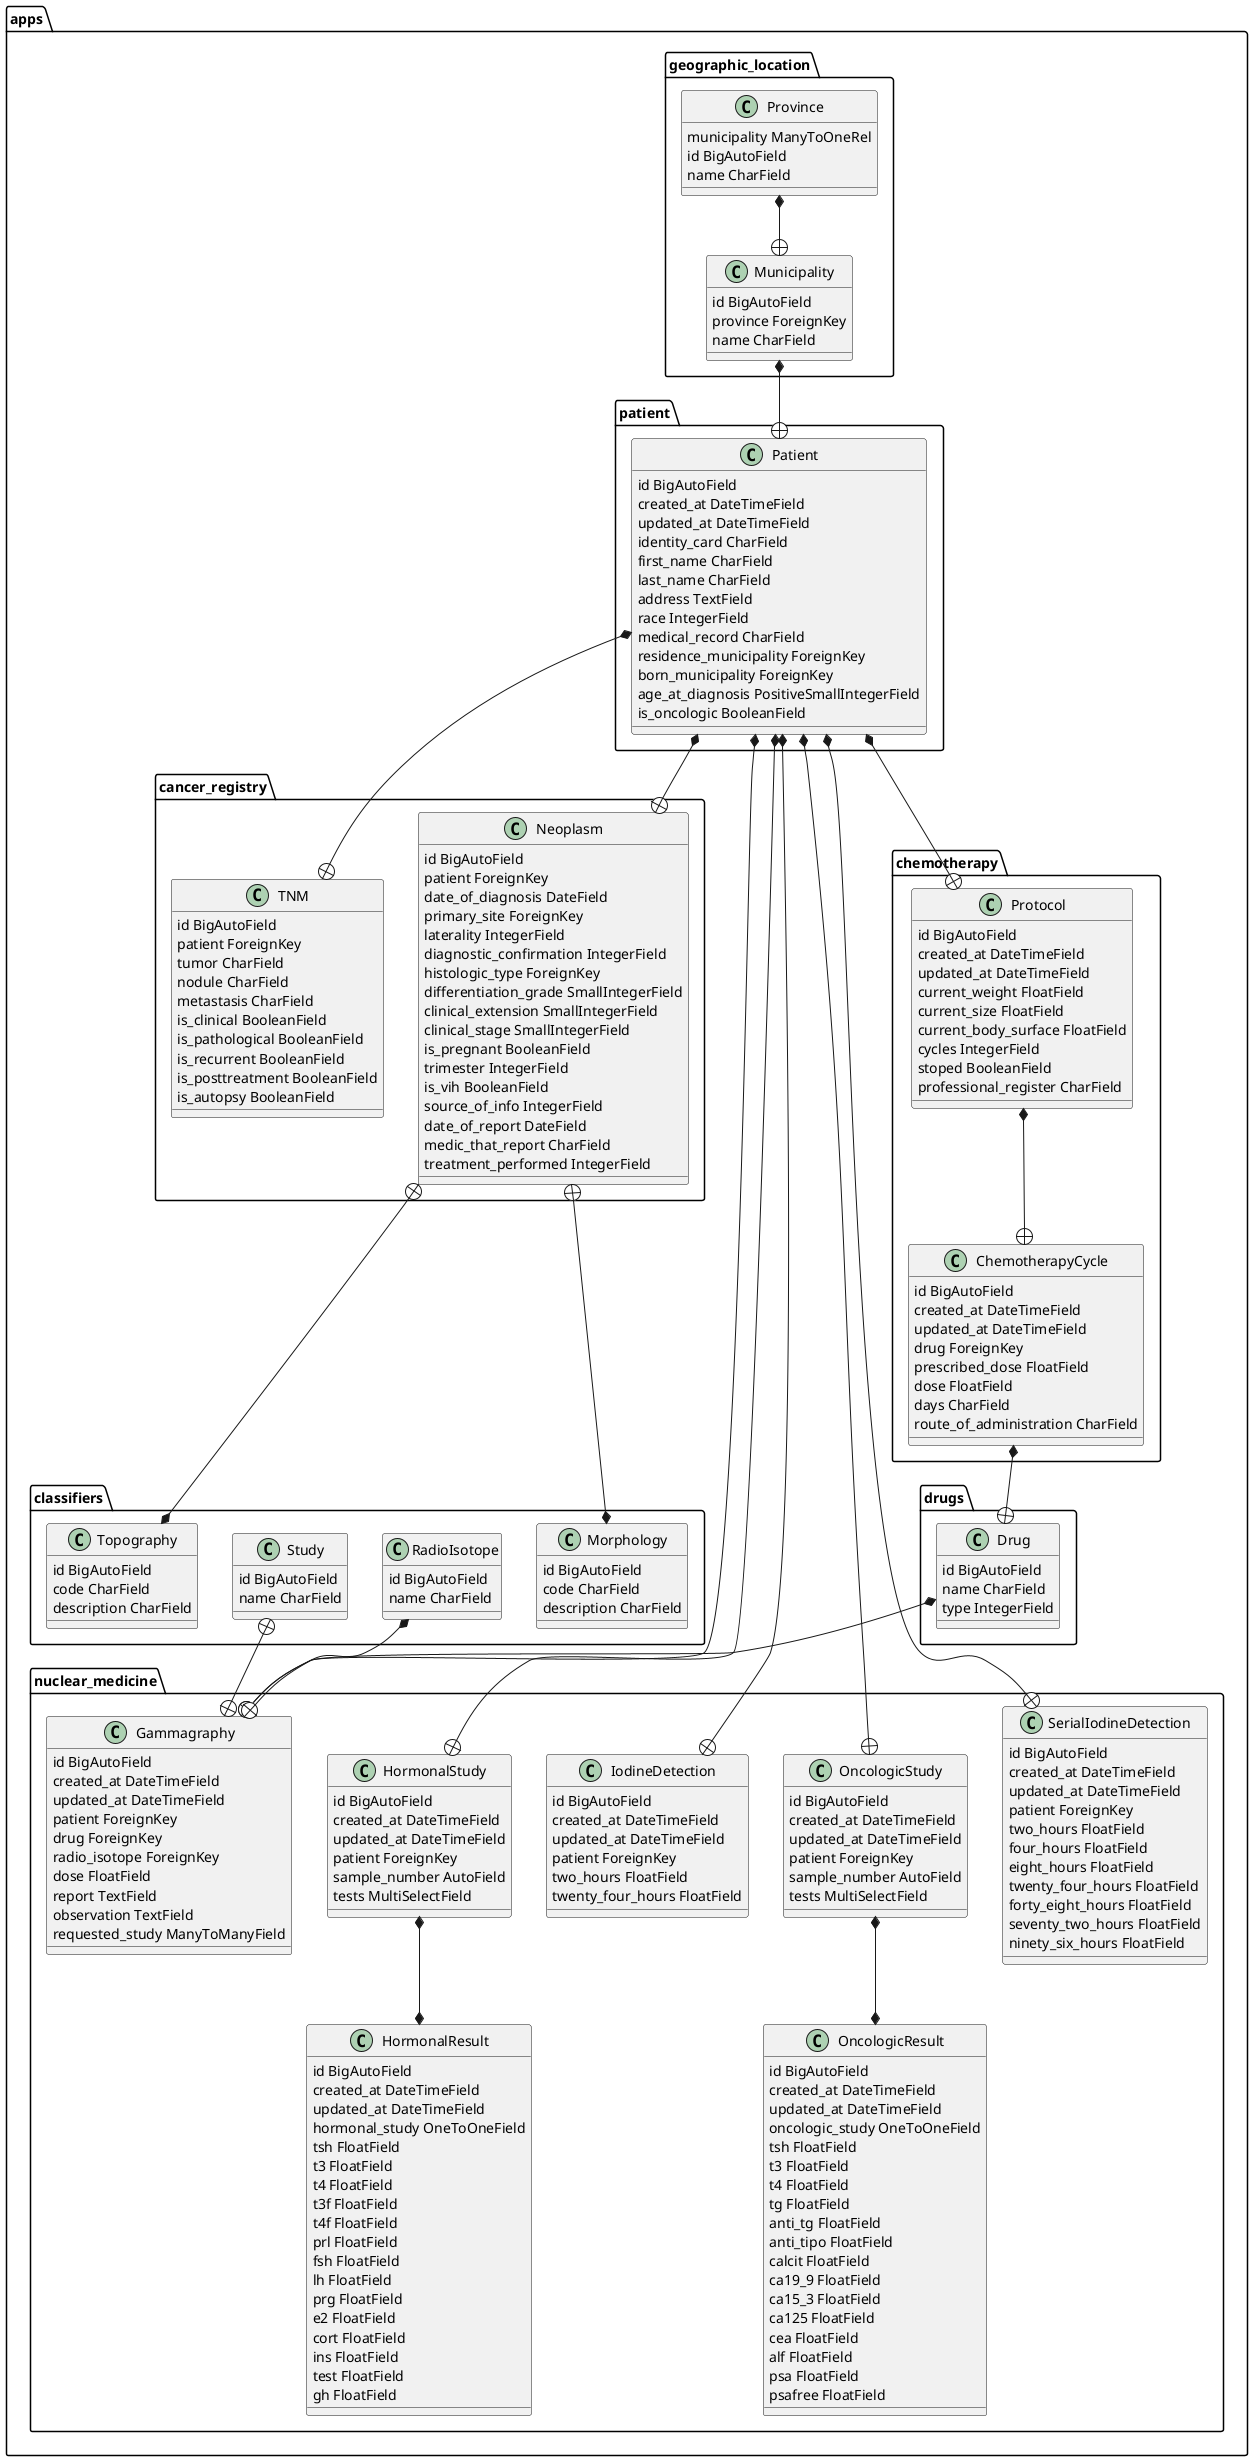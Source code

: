 @startuml
package "apps.drugs" {
 class Drug {
 id BigAutoField
 name CharField
 type IntegerField
 }
 }
 package "apps.classifiers" {
 class Morphology {
 id BigAutoField
 code CharField
 description CharField
 }
 class RadioIsotope {
 id BigAutoField
 name CharField
 }
 class Study {
 id BigAutoField
 name CharField
 }
 class Topography {
 id BigAutoField
 code CharField
 description CharField
 }
 }
 package "apps.geographic_location" {
 class Municipality {
 id BigAutoField
 province ForeignKey
 name CharField
 }
 class Province {
 municipality ManyToOneRel
 id BigAutoField
 name CharField
 }
 }
 package "apps.patient" {
 class Patient {
 id BigAutoField
 created_at DateTimeField
 updated_at DateTimeField
 identity_card CharField
 first_name CharField
 last_name CharField
 address TextField
 race IntegerField
 medical_record CharField
 residence_municipality ForeignKey
 born_municipality ForeignKey
 age_at_diagnosis PositiveSmallIntegerField
 is_oncologic BooleanField
 }
 }
 package "apps.cancer_registry" {
 class Neoplasm {
 id BigAutoField
 patient ForeignKey
 date_of_diagnosis DateField
 primary_site ForeignKey
 laterality IntegerField
 diagnostic_confirmation IntegerField
 histologic_type ForeignKey
 differentiation_grade SmallIntegerField
 clinical_extension SmallIntegerField
 clinical_stage SmallIntegerField
 is_pregnant BooleanField
 trimester IntegerField
 is_vih BooleanField
 source_of_info IntegerField
 date_of_report DateField
 medic_that_report CharField
 treatment_performed IntegerField
 }
 class TNM {
 id BigAutoField
 patient ForeignKey
 tumor CharField
 nodule CharField
 metastasis CharField
 is_clinical BooleanField
 is_pathological BooleanField
 is_recurrent BooleanField
 is_posttreatment BooleanField
 is_autopsy BooleanField
 }
 }
 package "apps.nuclear_medicine" {
 class Gammagraphy {
 id BigAutoField
 created_at DateTimeField
 updated_at DateTimeField
 patient ForeignKey
 drug ForeignKey
 radio_isotope ForeignKey
 dose FloatField
 report TextField
 observation TextField
 requested_study ManyToManyField
 }
 class HormonalResult {
 id BigAutoField
 created_at DateTimeField
 updated_at DateTimeField
 hormonal_study OneToOneField
 tsh FloatField
 t3 FloatField
 t4 FloatField
 t3f FloatField
 t4f FloatField
 prl FloatField
 fsh FloatField
 lh FloatField
 prg FloatField
 e2 FloatField
 cort FloatField
 ins FloatField
 test FloatField
 gh FloatField
 }
 class HormonalStudy {
 id BigAutoField
 created_at DateTimeField
 updated_at DateTimeField
 patient ForeignKey
 sample_number AutoField
 tests MultiSelectField
 }
 class IodineDetection {
 id BigAutoField
 created_at DateTimeField
 updated_at DateTimeField
 patient ForeignKey
 two_hours FloatField
 twenty_four_hours FloatField
 }
 class OncologicResult {
 id BigAutoField
 created_at DateTimeField
 updated_at DateTimeField
 oncologic_study OneToOneField
 tsh FloatField
 t3 FloatField
 t4 FloatField
 tg FloatField
 anti_tg FloatField
 anti_tipo FloatField
 calcit FloatField
 ca19_9 FloatField
 ca15_3 FloatField
 ca125 FloatField
 cea FloatField
 alf FloatField
 psa FloatField
 psafree FloatField
 }
 class OncologicStudy {
 id BigAutoField
 created_at DateTimeField
 updated_at DateTimeField
 patient ForeignKey
 sample_number AutoField
 tests MultiSelectField
 }
 class SerialIodineDetection {
 id BigAutoField
 created_at DateTimeField
 updated_at DateTimeField
 patient ForeignKey
 two_hours FloatField
 four_hours FloatField
 eight_hours FloatField
 twenty_four_hours FloatField
 forty_eight_hours FloatField
 seventy_two_hours FloatField
 ninety_six_hours FloatField
 }
 }

package "apps.chemotherapy" {
 class Protocol {
  id BigAutoField
  created_at DateTimeField
  updated_at DateTimeField
  current_weight FloatField
  current_size FloatField
  current_body_surface FloatField
  cycles IntegerField
  stoped BooleanField
  professional_register CharField
 }
 class ChemotherapyCycle{
  id BigAutoField
  created_at DateTimeField
  updated_at DateTimeField
  drug ForeignKey
  prescribed_dose FloatField
  dose FloatField
  days CharField
  route_of_administration CharField
 }
}

Province *--+ Municipality

Municipality *--+ Patient

Patient *--+ Neoplasm
Patient *--+ TNM
Patient *--+ OncologicStudy
Patient *--+ HormonalStudy
Patient *--+ Gammagraphy
Patient *--+ IodineDetection
Patient *--+ SerialIodineDetection

OncologicStudy *--* OncologicResult
HormonalStudy *--* HormonalResult

Drug *--+ Gammagraphy
RadioIsotope *--+ Gammagraphy

Gammagraphy +--+ Study

Neoplasm +--* Topography
Neoplasm +--* Morphology

Patient *--+ Protocol
Protocol *--+ ChemotherapyCycle
ChemotherapyCycle *--+ Drug

@enduml
